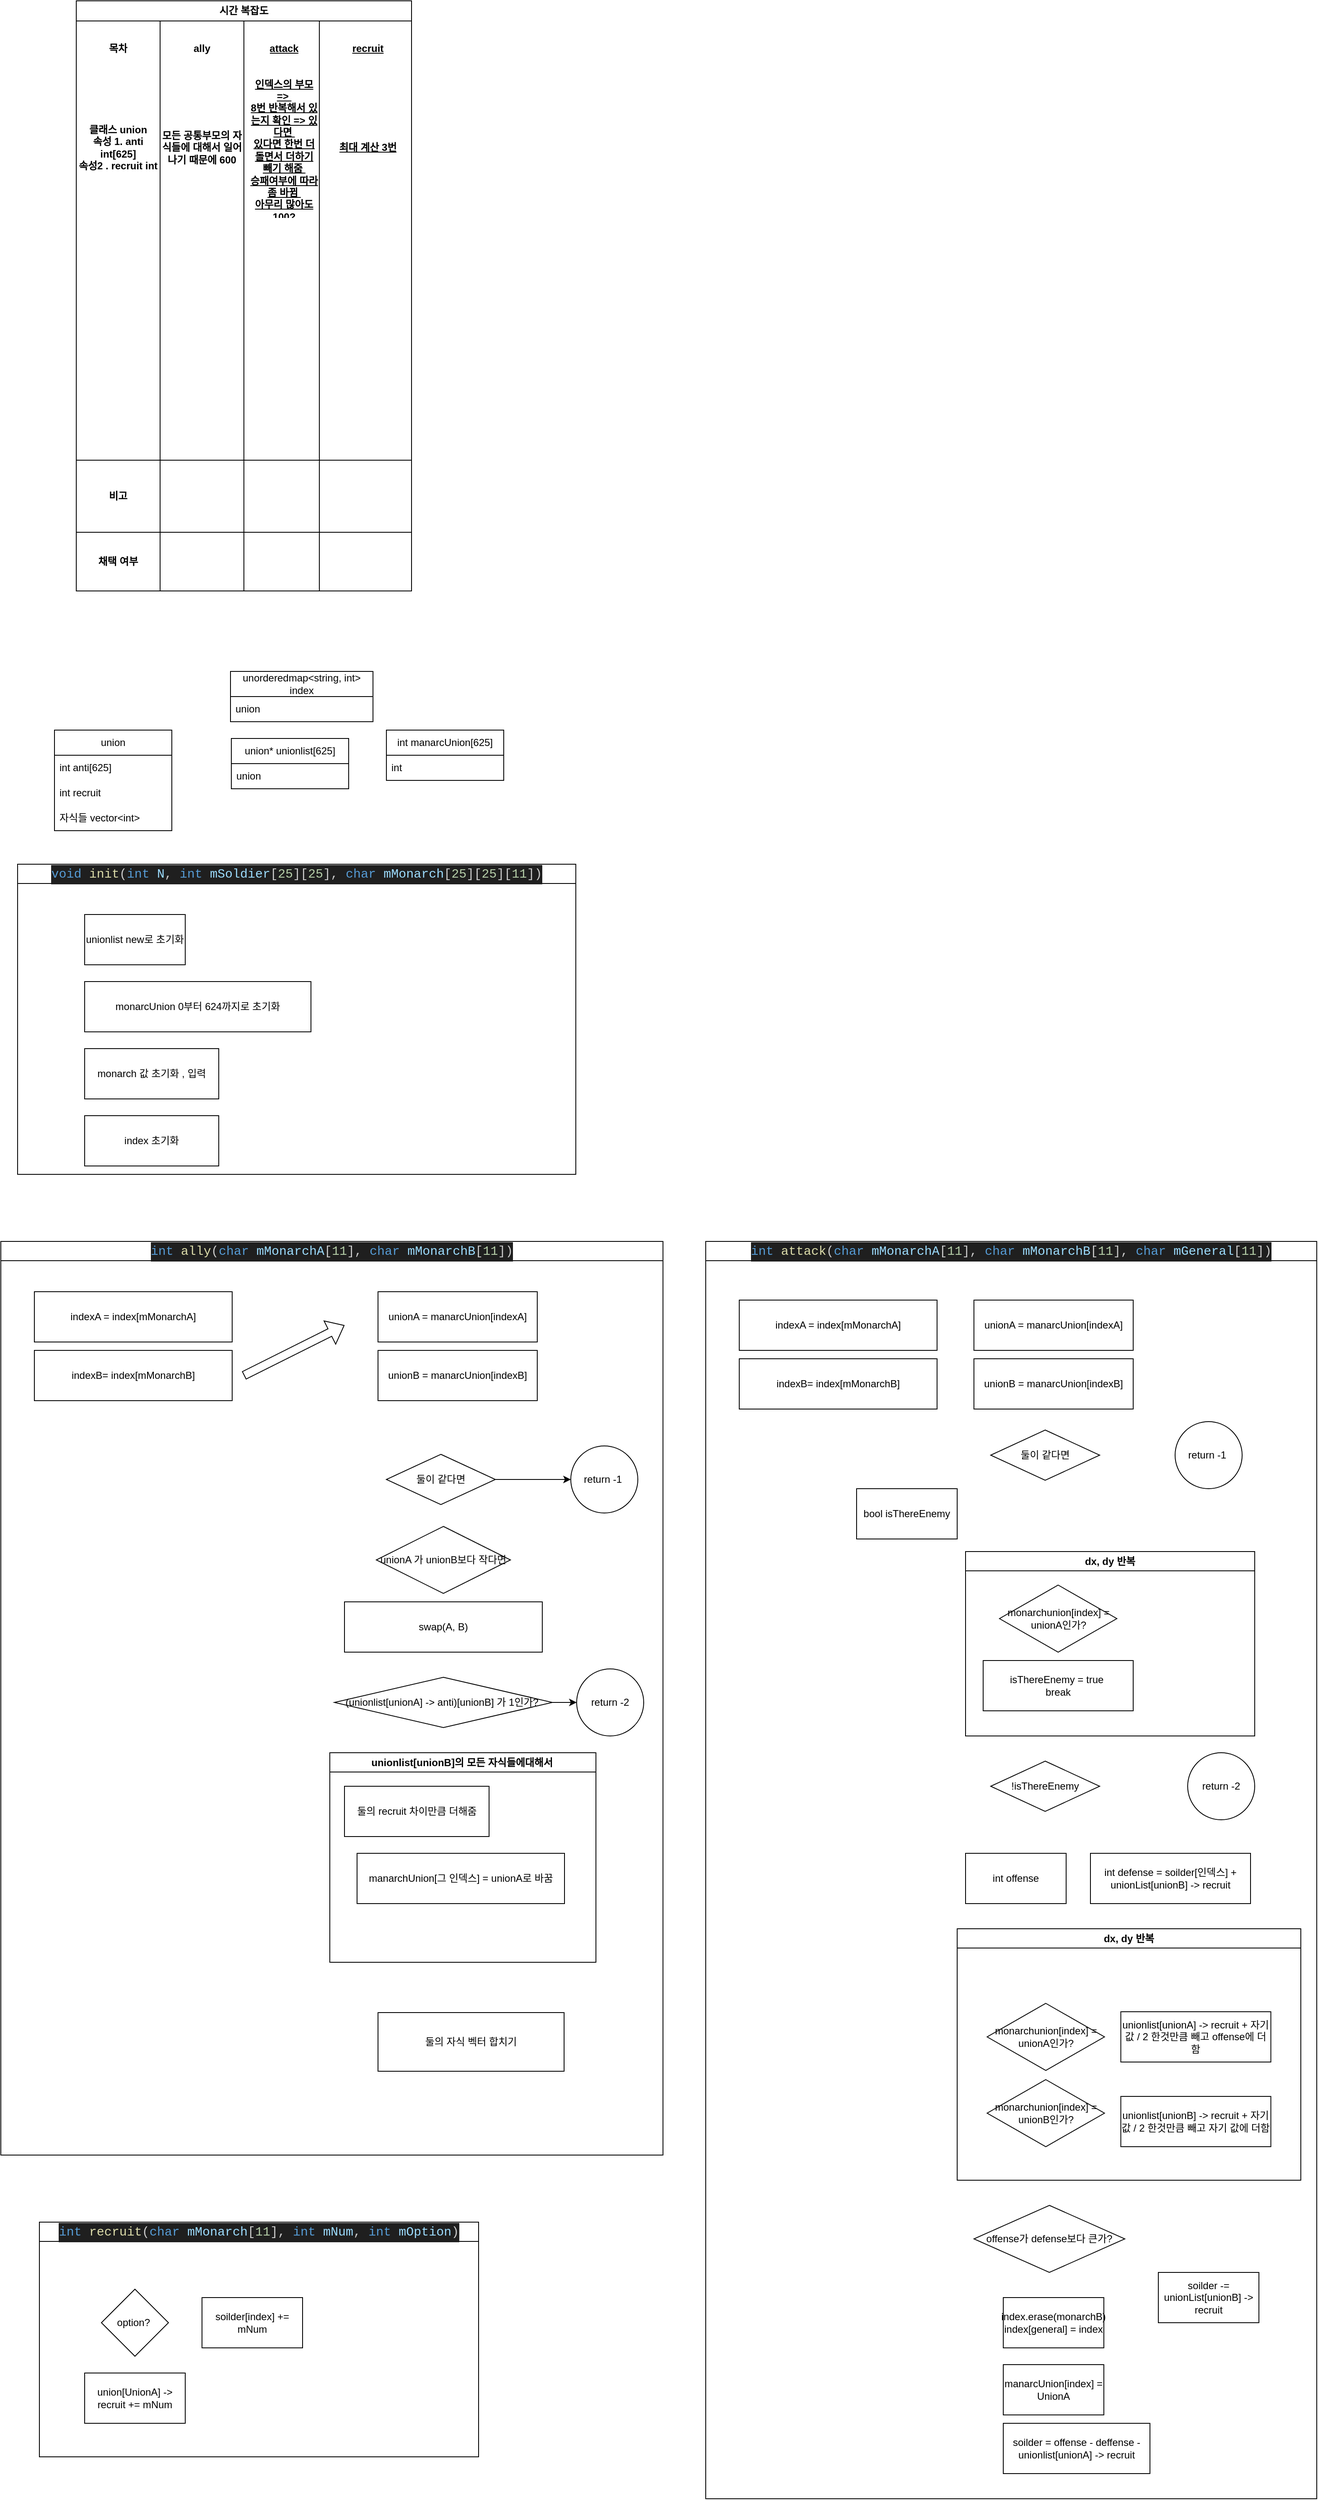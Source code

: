 <mxfile version="22.1.16" type="device">
  <diagram name="페이지-1" id="6Hy8NQV6ayhZQZWY1CMM">
    <mxGraphModel dx="1238" dy="1926" grid="1" gridSize="10" guides="1" tooltips="1" connect="1" arrows="1" fold="1" page="1" pageScale="1" pageWidth="827" pageHeight="1169" math="0" shadow="0">
      <root>
        <mxCell id="0" />
        <mxCell id="1" parent="0" />
        <mxCell id="m4tzdfD7_NtSeGGGOHhC-2" value="&lt;div style=&quot;color: rgb(204, 204, 204); background-color: rgb(31, 31, 31); font-family: Menlo, Monaco, &amp;quot;Courier New&amp;quot;, monospace; font-weight: normal; font-size: 15px; line-height: 23px;&quot;&gt;&lt;div&gt;&lt;span style=&quot;color: #569cd6;&quot;&gt;void&lt;/span&gt;&lt;span style=&quot;color: #cccccc;&quot;&gt; &lt;/span&gt;&lt;span style=&quot;color: #dcdcaa;&quot;&gt;init&lt;/span&gt;&lt;span style=&quot;color: #cccccc;&quot;&gt;(&lt;/span&gt;&lt;span style=&quot;color: #569cd6;&quot;&gt;int&lt;/span&gt;&lt;span style=&quot;color: #cccccc;&quot;&gt; &lt;/span&gt;&lt;span style=&quot;color: #9cdcfe;&quot;&gt;N&lt;/span&gt;&lt;span style=&quot;color: #cccccc;&quot;&gt;, &lt;/span&gt;&lt;span style=&quot;color: #569cd6;&quot;&gt;int&lt;/span&gt;&lt;span style=&quot;color: #cccccc;&quot;&gt; &lt;/span&gt;&lt;span style=&quot;color: #9cdcfe;&quot;&gt;mSoldier&lt;/span&gt;&lt;span style=&quot;color: #cccccc;&quot;&gt;[&lt;/span&gt;&lt;span style=&quot;color: #b5cea8;&quot;&gt;25&lt;/span&gt;&lt;span style=&quot;color: #cccccc;&quot;&gt;][&lt;/span&gt;&lt;span style=&quot;color: #b5cea8;&quot;&gt;25&lt;/span&gt;&lt;span style=&quot;color: #cccccc;&quot;&gt;], &lt;/span&gt;&lt;span style=&quot;color: #569cd6;&quot;&gt;char&lt;/span&gt;&lt;span style=&quot;color: #cccccc;&quot;&gt; &lt;/span&gt;&lt;span style=&quot;color: #9cdcfe;&quot;&gt;mMonarch&lt;/span&gt;&lt;span style=&quot;color: #cccccc;&quot;&gt;[&lt;/span&gt;&lt;span style=&quot;color: #b5cea8;&quot;&gt;25&lt;/span&gt;&lt;span style=&quot;color: #cccccc;&quot;&gt;][&lt;/span&gt;&lt;span style=&quot;color: #b5cea8;&quot;&gt;25&lt;/span&gt;&lt;span style=&quot;color: #cccccc;&quot;&gt;][&lt;/span&gt;&lt;span style=&quot;color: #b5cea8;&quot;&gt;11&lt;/span&gt;&lt;span style=&quot;color: #cccccc;&quot;&gt;])&lt;/span&gt;&lt;/div&gt;&lt;div&gt;&lt;span style=&quot;color: #cccccc;&quot;&gt;&lt;/span&gt;&lt;/div&gt;&lt;/div&gt;" style="whiteSpace=wrap;html=1;shape=swimlane;fontStyle=1;startSize=23;" vertex="1" parent="1">
          <mxGeometry x="90" y="-120" width="666" height="370" as="geometry" />
        </mxCell>
        <mxCell id="m4tzdfD7_NtSeGGGOHhC-129" value="unionlist new로 초기화" style="rounded=0;whiteSpace=wrap;html=1;" vertex="1" parent="m4tzdfD7_NtSeGGGOHhC-2">
          <mxGeometry x="80" y="60" width="120" height="60" as="geometry" />
        </mxCell>
        <mxCell id="m4tzdfD7_NtSeGGGOHhC-130" value="monarcUnion 0부터 624까지로 초기화" style="rounded=0;whiteSpace=wrap;html=1;" vertex="1" parent="m4tzdfD7_NtSeGGGOHhC-2">
          <mxGeometry x="80" y="140" width="270" height="60" as="geometry" />
        </mxCell>
        <mxCell id="m4tzdfD7_NtSeGGGOHhC-131" value="monarch 값 초기화 , 입력" style="rounded=0;whiteSpace=wrap;html=1;" vertex="1" parent="m4tzdfD7_NtSeGGGOHhC-2">
          <mxGeometry x="80" y="220" width="160" height="60" as="geometry" />
        </mxCell>
        <mxCell id="m4tzdfD7_NtSeGGGOHhC-132" value="index 초기화" style="rounded=0;whiteSpace=wrap;html=1;" vertex="1" parent="m4tzdfD7_NtSeGGGOHhC-2">
          <mxGeometry x="80" y="300" width="160" height="60" as="geometry" />
        </mxCell>
        <mxCell id="m4tzdfD7_NtSeGGGOHhC-76" value="시간 복잡도" style="shape=table;startSize=24;container=1;collapsible=1;childLayout=tableLayout;fixedRows=3;rowLines=0;fontStyle=1;align=center;resizeLast=1;html=1;whiteSpace=wrap;" vertex="1" parent="1">
          <mxGeometry x="160" y="-1150" width="400" height="704.05" as="geometry" />
        </mxCell>
        <mxCell id="m4tzdfD7_NtSeGGGOHhC-77" style="shape=tableRow;horizontal=0;startSize=0;swimlaneHead=0;swimlaneBody=0;fillColor=none;collapsible=0;dropTarget=0;points=[[0,0.5],[1,0.5]];portConstraint=eastwest;top=0;left=0;right=0;bottom=0;html=1;align=center;" vertex="1" parent="m4tzdfD7_NtSeGGGOHhC-76">
          <mxGeometry y="24" width="400" height="66" as="geometry" />
        </mxCell>
        <mxCell id="m4tzdfD7_NtSeGGGOHhC-78" value="목차" style="shape=partialRectangle;connectable=0;fillColor=none;top=0;left=0;bottom=0;right=0;fontStyle=1;overflow=hidden;html=1;whiteSpace=wrap;align=center;" vertex="1" parent="m4tzdfD7_NtSeGGGOHhC-77">
          <mxGeometry width="100" height="66" as="geometry">
            <mxRectangle width="100" height="66" as="alternateBounds" />
          </mxGeometry>
        </mxCell>
        <mxCell id="m4tzdfD7_NtSeGGGOHhC-79" value="ally" style="shape=partialRectangle;connectable=0;fillColor=none;top=0;left=0;bottom=0;right=0;fontStyle=1;overflow=hidden;html=1;whiteSpace=wrap;align=center;" vertex="1" parent="m4tzdfD7_NtSeGGGOHhC-77">
          <mxGeometry x="100" width="100" height="66" as="geometry">
            <mxRectangle width="100" height="66" as="alternateBounds" />
          </mxGeometry>
        </mxCell>
        <mxCell id="m4tzdfD7_NtSeGGGOHhC-80" value="attack" style="shape=partialRectangle;connectable=0;fillColor=none;top=0;left=0;bottom=0;right=0;align=center;spacingLeft=6;fontStyle=5;overflow=hidden;html=1;whiteSpace=wrap;" vertex="1" parent="m4tzdfD7_NtSeGGGOHhC-77">
          <mxGeometry x="200" width="90" height="66" as="geometry">
            <mxRectangle width="90" height="66" as="alternateBounds" />
          </mxGeometry>
        </mxCell>
        <mxCell id="m4tzdfD7_NtSeGGGOHhC-81" value="recruit" style="shape=partialRectangle;connectable=0;fillColor=none;top=0;left=0;bottom=0;right=0;align=center;spacingLeft=6;fontStyle=5;overflow=hidden;html=1;whiteSpace=wrap;" vertex="1" parent="m4tzdfD7_NtSeGGGOHhC-77">
          <mxGeometry x="290" width="110" height="66" as="geometry">
            <mxRectangle width="110" height="66" as="alternateBounds" />
          </mxGeometry>
        </mxCell>
        <mxCell id="m4tzdfD7_NtSeGGGOHhC-82" style="shape=tableRow;horizontal=0;startSize=0;swimlaneHead=0;swimlaneBody=0;fillColor=none;collapsible=0;dropTarget=0;points=[[0,0.5],[1,0.5]];portConstraint=eastwest;top=0;left=0;right=0;bottom=0;html=1;align=center;" vertex="1" parent="m4tzdfD7_NtSeGGGOHhC-76">
          <mxGeometry y="90" width="400" height="170" as="geometry" />
        </mxCell>
        <mxCell id="m4tzdfD7_NtSeGGGOHhC-83" value="클래스 union&lt;br&gt;속성 1. anti int[625]&lt;br&gt;속성2 . recruit int" style="shape=partialRectangle;connectable=0;fillColor=none;top=0;left=0;bottom=0;right=0;fontStyle=1;overflow=hidden;html=1;whiteSpace=wrap;align=center;" vertex="1" parent="m4tzdfD7_NtSeGGGOHhC-82">
          <mxGeometry width="100" height="170" as="geometry">
            <mxRectangle width="100" height="170" as="alternateBounds" />
          </mxGeometry>
        </mxCell>
        <mxCell id="m4tzdfD7_NtSeGGGOHhC-84" value="모든 공통부모의 자식들에 대해서 일어나기 때문에 600" style="shape=partialRectangle;connectable=0;fillColor=none;top=0;left=0;bottom=0;right=0;fontStyle=1;overflow=hidden;html=1;whiteSpace=wrap;align=center;" vertex="1" parent="m4tzdfD7_NtSeGGGOHhC-82">
          <mxGeometry x="100" width="100" height="170" as="geometry">
            <mxRectangle width="100" height="170" as="alternateBounds" />
          </mxGeometry>
        </mxCell>
        <mxCell id="m4tzdfD7_NtSeGGGOHhC-85" value="인덱스의 부모 =&amp;gt;&amp;nbsp;&lt;br&gt;8번 반복해서 있는지 확인 =&amp;gt; 있다면&amp;nbsp;&lt;br&gt;있다면 한번 더 돌면서 더하기 빼기 해줌&amp;nbsp;&lt;br&gt;승패여부에 따라 좀 바뀜&amp;nbsp;&lt;br&gt;아무리 많아도 100?" style="shape=partialRectangle;connectable=0;fillColor=none;top=0;left=0;bottom=0;right=0;align=center;spacingLeft=6;fontStyle=5;overflow=hidden;html=1;whiteSpace=wrap;" vertex="1" parent="m4tzdfD7_NtSeGGGOHhC-82">
          <mxGeometry x="200" width="90" height="170" as="geometry">
            <mxRectangle width="90" height="170" as="alternateBounds" />
          </mxGeometry>
        </mxCell>
        <mxCell id="m4tzdfD7_NtSeGGGOHhC-86" value="최대 계산 3번" style="shape=partialRectangle;connectable=0;fillColor=none;top=0;left=0;bottom=0;right=0;align=center;spacingLeft=6;fontStyle=5;overflow=hidden;html=1;whiteSpace=wrap;" vertex="1" parent="m4tzdfD7_NtSeGGGOHhC-82">
          <mxGeometry x="290" width="110" height="170" as="geometry">
            <mxRectangle width="110" height="170" as="alternateBounds" />
          </mxGeometry>
        </mxCell>
        <mxCell id="m4tzdfD7_NtSeGGGOHhC-87" value="" style="shape=tableRow;horizontal=0;startSize=0;swimlaneHead=0;swimlaneBody=0;fillColor=none;collapsible=0;dropTarget=0;points=[[0,0.5],[1,0.5]];portConstraint=eastwest;top=0;left=0;right=0;bottom=0;html=1;align=center;" vertex="1" parent="m4tzdfD7_NtSeGGGOHhC-76">
          <mxGeometry y="260" width="400" height="77" as="geometry" />
        </mxCell>
        <mxCell id="m4tzdfD7_NtSeGGGOHhC-88" value="" style="shape=partialRectangle;connectable=0;fillColor=none;top=0;left=0;bottom=0;right=0;fontStyle=1;overflow=hidden;html=1;whiteSpace=wrap;align=center;" vertex="1" parent="m4tzdfD7_NtSeGGGOHhC-87">
          <mxGeometry width="100" height="77" as="geometry">
            <mxRectangle width="100" height="77" as="alternateBounds" />
          </mxGeometry>
        </mxCell>
        <mxCell id="m4tzdfD7_NtSeGGGOHhC-89" value="" style="shape=partialRectangle;connectable=0;fillColor=none;top=0;left=0;bottom=0;right=0;fontStyle=1;overflow=hidden;html=1;whiteSpace=wrap;align=center;" vertex="1" parent="m4tzdfD7_NtSeGGGOHhC-87">
          <mxGeometry x="100" width="100" height="77" as="geometry">
            <mxRectangle width="100" height="77" as="alternateBounds" />
          </mxGeometry>
        </mxCell>
        <mxCell id="m4tzdfD7_NtSeGGGOHhC-90" value="" style="shape=partialRectangle;connectable=0;fillColor=none;top=0;left=0;bottom=0;right=0;align=center;spacingLeft=6;fontStyle=5;overflow=hidden;html=1;whiteSpace=wrap;" vertex="1" parent="m4tzdfD7_NtSeGGGOHhC-87">
          <mxGeometry x="200" width="90" height="77" as="geometry">
            <mxRectangle width="90" height="77" as="alternateBounds" />
          </mxGeometry>
        </mxCell>
        <mxCell id="m4tzdfD7_NtSeGGGOHhC-91" value="" style="shape=partialRectangle;connectable=0;fillColor=none;top=0;left=0;bottom=0;right=0;align=center;spacingLeft=6;fontStyle=5;overflow=hidden;html=1;whiteSpace=wrap;" vertex="1" parent="m4tzdfD7_NtSeGGGOHhC-87">
          <mxGeometry x="290" width="110" height="77" as="geometry">
            <mxRectangle width="110" height="77" as="alternateBounds" />
          </mxGeometry>
        </mxCell>
        <mxCell id="m4tzdfD7_NtSeGGGOHhC-92" style="shape=tableRow;horizontal=0;startSize=0;swimlaneHead=0;swimlaneBody=0;fillColor=none;collapsible=0;dropTarget=0;points=[[0,0.5],[1,0.5]];portConstraint=eastwest;top=0;left=0;right=0;bottom=0;html=1;align=center;" vertex="1" parent="m4tzdfD7_NtSeGGGOHhC-76">
          <mxGeometry y="337" width="400" height="74" as="geometry" />
        </mxCell>
        <mxCell id="m4tzdfD7_NtSeGGGOHhC-93" value="" style="shape=partialRectangle;connectable=0;fillColor=none;top=0;left=0;bottom=0;right=0;fontStyle=1;overflow=hidden;html=1;whiteSpace=wrap;align=center;" vertex="1" parent="m4tzdfD7_NtSeGGGOHhC-92">
          <mxGeometry width="100" height="74" as="geometry">
            <mxRectangle width="100" height="74" as="alternateBounds" />
          </mxGeometry>
        </mxCell>
        <mxCell id="m4tzdfD7_NtSeGGGOHhC-94" value="" style="shape=partialRectangle;connectable=0;fillColor=none;top=0;left=0;bottom=0;right=0;fontStyle=1;overflow=hidden;html=1;whiteSpace=wrap;align=center;" vertex="1" parent="m4tzdfD7_NtSeGGGOHhC-92">
          <mxGeometry x="100" width="100" height="74" as="geometry">
            <mxRectangle width="100" height="74" as="alternateBounds" />
          </mxGeometry>
        </mxCell>
        <mxCell id="m4tzdfD7_NtSeGGGOHhC-95" value="" style="shape=partialRectangle;connectable=0;fillColor=none;top=0;left=0;bottom=0;right=0;align=center;spacingLeft=6;fontStyle=5;overflow=hidden;html=1;whiteSpace=wrap;" vertex="1" parent="m4tzdfD7_NtSeGGGOHhC-92">
          <mxGeometry x="200" width="90" height="74" as="geometry">
            <mxRectangle width="90" height="74" as="alternateBounds" />
          </mxGeometry>
        </mxCell>
        <mxCell id="m4tzdfD7_NtSeGGGOHhC-96" value="" style="shape=partialRectangle;connectable=0;fillColor=none;top=0;left=0;bottom=0;right=0;align=center;spacingLeft=6;fontStyle=5;overflow=hidden;html=1;whiteSpace=wrap;" vertex="1" parent="m4tzdfD7_NtSeGGGOHhC-92">
          <mxGeometry x="290" width="110" height="74" as="geometry">
            <mxRectangle width="110" height="74" as="alternateBounds" />
          </mxGeometry>
        </mxCell>
        <mxCell id="m4tzdfD7_NtSeGGGOHhC-97" style="shape=tableRow;horizontal=0;startSize=0;swimlaneHead=0;swimlaneBody=0;fillColor=none;collapsible=0;dropTarget=0;points=[[0,0.5],[1,0.5]];portConstraint=eastwest;top=0;left=0;right=0;bottom=0;html=1;align=center;" vertex="1" parent="m4tzdfD7_NtSeGGGOHhC-76">
          <mxGeometry y="411" width="400" height="72" as="geometry" />
        </mxCell>
        <mxCell id="m4tzdfD7_NtSeGGGOHhC-98" value="" style="shape=partialRectangle;connectable=0;fillColor=none;top=0;left=0;bottom=0;right=0;fontStyle=1;overflow=hidden;html=1;whiteSpace=wrap;align=center;" vertex="1" parent="m4tzdfD7_NtSeGGGOHhC-97">
          <mxGeometry width="100" height="72" as="geometry">
            <mxRectangle width="100" height="72" as="alternateBounds" />
          </mxGeometry>
        </mxCell>
        <mxCell id="m4tzdfD7_NtSeGGGOHhC-99" value="" style="shape=partialRectangle;connectable=0;fillColor=none;top=0;left=0;bottom=0;right=0;fontStyle=1;overflow=hidden;html=1;whiteSpace=wrap;align=center;" vertex="1" parent="m4tzdfD7_NtSeGGGOHhC-97">
          <mxGeometry x="100" width="100" height="72" as="geometry">
            <mxRectangle width="100" height="72" as="alternateBounds" />
          </mxGeometry>
        </mxCell>
        <mxCell id="m4tzdfD7_NtSeGGGOHhC-100" value="" style="shape=partialRectangle;connectable=0;fillColor=none;top=0;left=0;bottom=0;right=0;align=center;spacingLeft=6;fontStyle=5;overflow=hidden;html=1;whiteSpace=wrap;" vertex="1" parent="m4tzdfD7_NtSeGGGOHhC-97">
          <mxGeometry x="200" width="90" height="72" as="geometry">
            <mxRectangle width="90" height="72" as="alternateBounds" />
          </mxGeometry>
        </mxCell>
        <mxCell id="m4tzdfD7_NtSeGGGOHhC-101" value="" style="shape=partialRectangle;connectable=0;fillColor=none;top=0;left=0;bottom=0;right=0;align=center;spacingLeft=6;fontStyle=5;overflow=hidden;html=1;whiteSpace=wrap;" vertex="1" parent="m4tzdfD7_NtSeGGGOHhC-97">
          <mxGeometry x="290" width="110" height="72" as="geometry">
            <mxRectangle width="110" height="72" as="alternateBounds" />
          </mxGeometry>
        </mxCell>
        <mxCell id="m4tzdfD7_NtSeGGGOHhC-102" style="shape=tableRow;horizontal=0;startSize=0;swimlaneHead=0;swimlaneBody=0;fillColor=none;collapsible=0;dropTarget=0;points=[[0,0.5],[1,0.5]];portConstraint=eastwest;top=0;left=0;right=0;bottom=1;html=1;align=center;" vertex="1" parent="m4tzdfD7_NtSeGGGOHhC-76">
          <mxGeometry y="483" width="400" height="65" as="geometry" />
        </mxCell>
        <mxCell id="m4tzdfD7_NtSeGGGOHhC-103" value="" style="shape=partialRectangle;connectable=0;fillColor=none;top=0;left=0;bottom=0;right=0;fontStyle=1;overflow=hidden;html=1;whiteSpace=wrap;align=center;" vertex="1" parent="m4tzdfD7_NtSeGGGOHhC-102">
          <mxGeometry width="100" height="65" as="geometry">
            <mxRectangle width="100" height="65" as="alternateBounds" />
          </mxGeometry>
        </mxCell>
        <mxCell id="m4tzdfD7_NtSeGGGOHhC-104" value="" style="shape=partialRectangle;connectable=0;fillColor=none;top=0;left=0;bottom=0;right=0;fontStyle=1;overflow=hidden;html=1;whiteSpace=wrap;align=center;" vertex="1" parent="m4tzdfD7_NtSeGGGOHhC-102">
          <mxGeometry x="100" width="100" height="65" as="geometry">
            <mxRectangle width="100" height="65" as="alternateBounds" />
          </mxGeometry>
        </mxCell>
        <mxCell id="m4tzdfD7_NtSeGGGOHhC-105" value="" style="shape=partialRectangle;connectable=0;fillColor=none;top=0;left=0;bottom=0;right=0;align=center;spacingLeft=6;fontStyle=5;overflow=hidden;html=1;whiteSpace=wrap;" vertex="1" parent="m4tzdfD7_NtSeGGGOHhC-102">
          <mxGeometry x="200" width="90" height="65" as="geometry">
            <mxRectangle width="90" height="65" as="alternateBounds" />
          </mxGeometry>
        </mxCell>
        <mxCell id="m4tzdfD7_NtSeGGGOHhC-106" value="" style="shape=partialRectangle;connectable=0;fillColor=none;top=0;left=0;bottom=0;right=0;align=center;spacingLeft=6;fontStyle=5;overflow=hidden;html=1;whiteSpace=wrap;" vertex="1" parent="m4tzdfD7_NtSeGGGOHhC-102">
          <mxGeometry x="290" width="110" height="65" as="geometry">
            <mxRectangle width="110" height="65" as="alternateBounds" />
          </mxGeometry>
        </mxCell>
        <mxCell id="m4tzdfD7_NtSeGGGOHhC-107" value="" style="shape=tableRow;horizontal=0;startSize=0;swimlaneHead=0;swimlaneBody=0;fillColor=none;collapsible=0;dropTarget=0;points=[[0,0.5],[1,0.5]];portConstraint=eastwest;top=0;left=0;right=0;bottom=1;html=1;align=center;" vertex="1" parent="m4tzdfD7_NtSeGGGOHhC-76">
          <mxGeometry y="548" width="400" height="86" as="geometry" />
        </mxCell>
        <mxCell id="m4tzdfD7_NtSeGGGOHhC-108" value="비고" style="shape=partialRectangle;connectable=0;fillColor=none;top=0;left=0;bottom=0;right=0;fontStyle=1;overflow=hidden;html=1;whiteSpace=wrap;align=center;" vertex="1" parent="m4tzdfD7_NtSeGGGOHhC-107">
          <mxGeometry width="100" height="86" as="geometry">
            <mxRectangle width="100" height="86" as="alternateBounds" />
          </mxGeometry>
        </mxCell>
        <mxCell id="m4tzdfD7_NtSeGGGOHhC-109" value="" style="shape=partialRectangle;connectable=0;fillColor=none;top=0;left=0;bottom=0;right=0;fontStyle=1;overflow=hidden;html=1;whiteSpace=wrap;align=center;" vertex="1" parent="m4tzdfD7_NtSeGGGOHhC-107">
          <mxGeometry x="100" width="100" height="86" as="geometry">
            <mxRectangle width="100" height="86" as="alternateBounds" />
          </mxGeometry>
        </mxCell>
        <mxCell id="m4tzdfD7_NtSeGGGOHhC-110" value="" style="shape=partialRectangle;connectable=0;fillColor=none;top=0;left=0;bottom=0;right=0;align=center;spacingLeft=6;fontStyle=5;overflow=hidden;html=1;whiteSpace=wrap;" vertex="1" parent="m4tzdfD7_NtSeGGGOHhC-107">
          <mxGeometry x="200" width="90" height="86" as="geometry">
            <mxRectangle width="90" height="86" as="alternateBounds" />
          </mxGeometry>
        </mxCell>
        <mxCell id="m4tzdfD7_NtSeGGGOHhC-111" value="" style="shape=partialRectangle;connectable=0;fillColor=none;top=0;left=0;bottom=0;right=0;align=center;spacingLeft=6;fontStyle=5;overflow=hidden;html=1;whiteSpace=wrap;" vertex="1" parent="m4tzdfD7_NtSeGGGOHhC-107">
          <mxGeometry x="290" width="110" height="86" as="geometry">
            <mxRectangle width="110" height="86" as="alternateBounds" />
          </mxGeometry>
        </mxCell>
        <mxCell id="m4tzdfD7_NtSeGGGOHhC-112" style="shape=tableRow;horizontal=0;startSize=0;swimlaneHead=0;swimlaneBody=0;fillColor=none;collapsible=0;dropTarget=0;points=[[0,0.5],[1,0.5]];portConstraint=eastwest;top=0;left=0;right=0;bottom=1;html=1;align=center;" vertex="1" parent="m4tzdfD7_NtSeGGGOHhC-76">
          <mxGeometry y="634" width="400" height="70" as="geometry" />
        </mxCell>
        <mxCell id="m4tzdfD7_NtSeGGGOHhC-113" value="채택 여부&lt;br&gt;" style="shape=partialRectangle;connectable=0;fillColor=none;top=0;left=0;bottom=0;right=0;fontStyle=1;overflow=hidden;html=1;whiteSpace=wrap;align=center;" vertex="1" parent="m4tzdfD7_NtSeGGGOHhC-112">
          <mxGeometry width="100" height="70" as="geometry">
            <mxRectangle width="100" height="70" as="alternateBounds" />
          </mxGeometry>
        </mxCell>
        <mxCell id="m4tzdfD7_NtSeGGGOHhC-114" value="" style="shape=partialRectangle;connectable=0;fillColor=none;top=0;left=0;bottom=0;right=0;fontStyle=1;overflow=hidden;html=1;whiteSpace=wrap;align=center;" vertex="1" parent="m4tzdfD7_NtSeGGGOHhC-112">
          <mxGeometry x="100" width="100" height="70" as="geometry">
            <mxRectangle width="100" height="70" as="alternateBounds" />
          </mxGeometry>
        </mxCell>
        <mxCell id="m4tzdfD7_NtSeGGGOHhC-115" value="" style="shape=partialRectangle;connectable=0;fillColor=none;top=0;left=0;bottom=0;right=0;align=center;spacingLeft=6;fontStyle=5;overflow=hidden;html=1;whiteSpace=wrap;" vertex="1" parent="m4tzdfD7_NtSeGGGOHhC-112">
          <mxGeometry x="200" width="90" height="70" as="geometry">
            <mxRectangle width="90" height="70" as="alternateBounds" />
          </mxGeometry>
        </mxCell>
        <mxCell id="m4tzdfD7_NtSeGGGOHhC-116" value="" style="shape=partialRectangle;connectable=0;fillColor=none;top=0;left=0;bottom=0;right=0;align=center;spacingLeft=6;fontStyle=5;overflow=hidden;html=1;whiteSpace=wrap;" vertex="1" parent="m4tzdfD7_NtSeGGGOHhC-112">
          <mxGeometry x="290" width="110" height="70" as="geometry">
            <mxRectangle width="110" height="70" as="alternateBounds" />
          </mxGeometry>
        </mxCell>
        <mxCell id="m4tzdfD7_NtSeGGGOHhC-118" value="union" style="swimlane;fontStyle=0;childLayout=stackLayout;horizontal=1;startSize=30;horizontalStack=0;resizeParent=1;resizeParentMax=0;resizeLast=0;collapsible=1;marginBottom=0;whiteSpace=wrap;html=1;" vertex="1" parent="1">
          <mxGeometry x="134" y="-280" width="140" height="120" as="geometry" />
        </mxCell>
        <mxCell id="m4tzdfD7_NtSeGGGOHhC-119" value="int anti[625]" style="text;strokeColor=none;fillColor=none;align=left;verticalAlign=middle;spacingLeft=4;spacingRight=4;overflow=hidden;points=[[0,0.5],[1,0.5]];portConstraint=eastwest;rotatable=0;whiteSpace=wrap;html=1;" vertex="1" parent="m4tzdfD7_NtSeGGGOHhC-118">
          <mxGeometry y="30" width="140" height="30" as="geometry" />
        </mxCell>
        <mxCell id="m4tzdfD7_NtSeGGGOHhC-120" value="int recruit" style="text;strokeColor=none;fillColor=none;align=left;verticalAlign=middle;spacingLeft=4;spacingRight=4;overflow=hidden;points=[[0,0.5],[1,0.5]];portConstraint=eastwest;rotatable=0;whiteSpace=wrap;html=1;" vertex="1" parent="m4tzdfD7_NtSeGGGOHhC-118">
          <mxGeometry y="60" width="140" height="30" as="geometry" />
        </mxCell>
        <mxCell id="m4tzdfD7_NtSeGGGOHhC-157" value="자식들 vector&amp;lt;int&amp;gt;" style="text;strokeColor=none;fillColor=none;align=left;verticalAlign=middle;spacingLeft=4;spacingRight=4;overflow=hidden;points=[[0,0.5],[1,0.5]];portConstraint=eastwest;rotatable=0;whiteSpace=wrap;html=1;" vertex="1" parent="m4tzdfD7_NtSeGGGOHhC-118">
          <mxGeometry y="90" width="140" height="30" as="geometry" />
        </mxCell>
        <mxCell id="m4tzdfD7_NtSeGGGOHhC-122" value="unorderedmap&amp;lt;string, int&amp;gt; index" style="swimlane;fontStyle=0;childLayout=stackLayout;horizontal=1;startSize=30;horizontalStack=0;resizeParent=1;resizeParentMax=0;resizeLast=0;collapsible=1;marginBottom=0;whiteSpace=wrap;html=1;" vertex="1" parent="1">
          <mxGeometry x="344" y="-350" width="170" height="60" as="geometry" />
        </mxCell>
        <mxCell id="m4tzdfD7_NtSeGGGOHhC-123" value="union" style="text;strokeColor=none;fillColor=none;align=left;verticalAlign=middle;spacingLeft=4;spacingRight=4;overflow=hidden;points=[[0,0.5],[1,0.5]];portConstraint=eastwest;rotatable=0;whiteSpace=wrap;html=1;" vertex="1" parent="m4tzdfD7_NtSeGGGOHhC-122">
          <mxGeometry y="30" width="170" height="30" as="geometry" />
        </mxCell>
        <mxCell id="m4tzdfD7_NtSeGGGOHhC-126" value="int manarcUnion[625]" style="swimlane;fontStyle=0;childLayout=stackLayout;horizontal=1;startSize=30;horizontalStack=0;resizeParent=1;resizeParentMax=0;resizeLast=0;collapsible=1;marginBottom=0;whiteSpace=wrap;html=1;" vertex="1" parent="1">
          <mxGeometry x="530" y="-280" width="140" height="60" as="geometry" />
        </mxCell>
        <mxCell id="m4tzdfD7_NtSeGGGOHhC-127" value="int" style="text;strokeColor=none;fillColor=none;align=left;verticalAlign=middle;spacingLeft=4;spacingRight=4;overflow=hidden;points=[[0,0.5],[1,0.5]];portConstraint=eastwest;rotatable=0;whiteSpace=wrap;html=1;" vertex="1" parent="m4tzdfD7_NtSeGGGOHhC-126">
          <mxGeometry y="30" width="140" height="30" as="geometry" />
        </mxCell>
        <mxCell id="m4tzdfD7_NtSeGGGOHhC-134" value="union* unionlist[625]" style="swimlane;fontStyle=0;childLayout=stackLayout;horizontal=1;startSize=30;horizontalStack=0;resizeParent=1;resizeParentMax=0;resizeLast=0;collapsible=1;marginBottom=0;whiteSpace=wrap;html=1;" vertex="1" parent="1">
          <mxGeometry x="345" y="-270" width="140" height="60" as="geometry" />
        </mxCell>
        <mxCell id="m4tzdfD7_NtSeGGGOHhC-135" value="union" style="text;strokeColor=none;fillColor=none;align=left;verticalAlign=middle;spacingLeft=4;spacingRight=4;overflow=hidden;points=[[0,0.5],[1,0.5]];portConstraint=eastwest;rotatable=0;whiteSpace=wrap;html=1;" vertex="1" parent="m4tzdfD7_NtSeGGGOHhC-134">
          <mxGeometry y="30" width="140" height="30" as="geometry" />
        </mxCell>
        <mxCell id="m4tzdfD7_NtSeGGGOHhC-137" value="&lt;div style=&quot;background-color: rgb(31, 31, 31); font-family: Menlo, Monaco, &amp;quot;Courier New&amp;quot;, monospace; font-weight: normal; font-size: 15px; line-height: 23px; color: rgb(204, 204, 204);&quot;&gt;&lt;div&gt;&lt;span style=&quot;color: #569cd6;&quot;&gt;int&lt;/span&gt;&lt;span style=&quot;color: #cccccc;&quot;&gt; &lt;/span&gt;&lt;span style=&quot;color: #dcdcaa;&quot;&gt;ally&lt;/span&gt;&lt;span style=&quot;color: #cccccc;&quot;&gt;(&lt;/span&gt;&lt;span style=&quot;color: #569cd6;&quot;&gt;char&lt;/span&gt;&lt;span style=&quot;color: #cccccc;&quot;&gt; &lt;/span&gt;&lt;span style=&quot;color: #9cdcfe;&quot;&gt;mMonarchA&lt;/span&gt;&lt;span style=&quot;color: #cccccc;&quot;&gt;[&lt;/span&gt;&lt;span style=&quot;color: #b5cea8;&quot;&gt;11&lt;/span&gt;&lt;span style=&quot;color: #cccccc;&quot;&gt;], &lt;/span&gt;&lt;span style=&quot;color: #569cd6;&quot;&gt;char&lt;/span&gt;&lt;span style=&quot;color: #cccccc;&quot;&gt; &lt;/span&gt;&lt;span style=&quot;color: #9cdcfe;&quot;&gt;mMonarchB&lt;/span&gt;&lt;span style=&quot;color: #cccccc;&quot;&gt;[&lt;/span&gt;&lt;span style=&quot;color: #b5cea8;&quot;&gt;11&lt;/span&gt;&lt;span style=&quot;color: #cccccc;&quot;&gt;])&lt;/span&gt;&lt;/div&gt;&lt;/div&gt;" style="whiteSpace=wrap;html=1;shape=swimlane;fontStyle=1;startSize=23;" vertex="1" parent="1">
          <mxGeometry x="70" y="330" width="790" height="1090" as="geometry" />
        </mxCell>
        <mxCell id="m4tzdfD7_NtSeGGGOHhC-138" value="indexA = index[mMonarchA]" style="rounded=0;whiteSpace=wrap;html=1;" vertex="1" parent="m4tzdfD7_NtSeGGGOHhC-137">
          <mxGeometry x="40" y="60" width="236" height="60" as="geometry" />
        </mxCell>
        <mxCell id="m4tzdfD7_NtSeGGGOHhC-139" value="indexB= index[mMonarchB]" style="rounded=0;whiteSpace=wrap;html=1;" vertex="1" parent="m4tzdfD7_NtSeGGGOHhC-137">
          <mxGeometry x="40" y="130" width="236" height="60" as="geometry" />
        </mxCell>
        <mxCell id="m4tzdfD7_NtSeGGGOHhC-142" value="" style="shape=flexArrow;endArrow=classic;html=1;rounded=0;" edge="1" parent="m4tzdfD7_NtSeGGGOHhC-137">
          <mxGeometry width="50" height="50" relative="1" as="geometry">
            <mxPoint x="290" y="160" as="sourcePoint" />
            <mxPoint x="410" y="100" as="targetPoint" />
          </mxGeometry>
        </mxCell>
        <mxCell id="m4tzdfD7_NtSeGGGOHhC-143" value="unionA = manarcUnion[indexA]" style="rounded=0;whiteSpace=wrap;html=1;" vertex="1" parent="m4tzdfD7_NtSeGGGOHhC-137">
          <mxGeometry x="450" y="60" width="190" height="60" as="geometry" />
        </mxCell>
        <mxCell id="m4tzdfD7_NtSeGGGOHhC-144" value="unionB = manarcUnion[indexB]" style="rounded=0;whiteSpace=wrap;html=1;" vertex="1" parent="m4tzdfD7_NtSeGGGOHhC-137">
          <mxGeometry x="450" y="130" width="190" height="60" as="geometry" />
        </mxCell>
        <mxCell id="m4tzdfD7_NtSeGGGOHhC-145" value="unionA 가 unionB보다 작다면" style="rhombus;whiteSpace=wrap;html=1;" vertex="1" parent="m4tzdfD7_NtSeGGGOHhC-137">
          <mxGeometry x="448" y="340" width="160" height="80" as="geometry" />
        </mxCell>
        <mxCell id="m4tzdfD7_NtSeGGGOHhC-146" value="swap(A, B)" style="rounded=0;whiteSpace=wrap;html=1;" vertex="1" parent="m4tzdfD7_NtSeGGGOHhC-137">
          <mxGeometry x="410" y="430" width="236" height="60" as="geometry" />
        </mxCell>
        <mxCell id="m4tzdfD7_NtSeGGGOHhC-149" value="" style="edgeStyle=orthogonalEdgeStyle;rounded=0;orthogonalLoop=1;jettySize=auto;html=1;" edge="1" parent="m4tzdfD7_NtSeGGGOHhC-137" source="m4tzdfD7_NtSeGGGOHhC-147" target="m4tzdfD7_NtSeGGGOHhC-148">
          <mxGeometry relative="1" as="geometry" />
        </mxCell>
        <mxCell id="m4tzdfD7_NtSeGGGOHhC-147" value="둘이 같다면" style="rhombus;whiteSpace=wrap;html=1;" vertex="1" parent="m4tzdfD7_NtSeGGGOHhC-137">
          <mxGeometry x="460" y="254" width="130" height="60" as="geometry" />
        </mxCell>
        <mxCell id="m4tzdfD7_NtSeGGGOHhC-148" value="return -1&amp;nbsp;" style="ellipse;whiteSpace=wrap;html=1;" vertex="1" parent="m4tzdfD7_NtSeGGGOHhC-137">
          <mxGeometry x="680" y="244" width="80" height="80" as="geometry" />
        </mxCell>
        <mxCell id="m4tzdfD7_NtSeGGGOHhC-153" value="" style="edgeStyle=orthogonalEdgeStyle;rounded=0;orthogonalLoop=1;jettySize=auto;html=1;" edge="1" parent="m4tzdfD7_NtSeGGGOHhC-137" source="m4tzdfD7_NtSeGGGOHhC-151" target="m4tzdfD7_NtSeGGGOHhC-152">
          <mxGeometry relative="1" as="geometry" />
        </mxCell>
        <mxCell id="m4tzdfD7_NtSeGGGOHhC-151" value="(unionlist[unionA] -&amp;gt; anti)[unionB] 가 1인가?&amp;nbsp;" style="rounded=0;whiteSpace=wrap;html=1;shape=rhombus;perimeter=rhombusPerimeter;" vertex="1" parent="m4tzdfD7_NtSeGGGOHhC-137">
          <mxGeometry x="398" y="520" width="260" height="60" as="geometry" />
        </mxCell>
        <mxCell id="m4tzdfD7_NtSeGGGOHhC-152" value="return -2" style="ellipse;whiteSpace=wrap;html=1;" vertex="1" parent="m4tzdfD7_NtSeGGGOHhC-137">
          <mxGeometry x="687" y="510" width="80" height="80" as="geometry" />
        </mxCell>
        <mxCell id="m4tzdfD7_NtSeGGGOHhC-154" value="unionlist[unionB]의 모든 자식들에대해서&amp;nbsp;" style="rounded=0;whiteSpace=wrap;html=1;shape=swimlane;fontStyle=1;startSize=23;" vertex="1" parent="m4tzdfD7_NtSeGGGOHhC-137">
          <mxGeometry x="392.5" y="610" width="317.5" height="250" as="geometry" />
        </mxCell>
        <mxCell id="m4tzdfD7_NtSeGGGOHhC-155" value="둘의 recruit 차이만큼 더해줌" style="rounded=0;whiteSpace=wrap;html=1;" vertex="1" parent="m4tzdfD7_NtSeGGGOHhC-154">
          <mxGeometry x="17.5" y="40" width="172.5" height="60" as="geometry" />
        </mxCell>
        <mxCell id="m4tzdfD7_NtSeGGGOHhC-156" value="manarchUnion[그 인덱스] = unionA로 바꿈" style="rounded=0;whiteSpace=wrap;html=1;" vertex="1" parent="m4tzdfD7_NtSeGGGOHhC-154">
          <mxGeometry x="32.5" y="120" width="247.5" height="60" as="geometry" />
        </mxCell>
        <mxCell id="m4tzdfD7_NtSeGGGOHhC-158" value="둘의 자식 벡터 합치기" style="rounded=0;whiteSpace=wrap;html=1;" vertex="1" parent="m4tzdfD7_NtSeGGGOHhC-137">
          <mxGeometry x="450" y="920" width="222" height="70" as="geometry" />
        </mxCell>
        <mxCell id="m4tzdfD7_NtSeGGGOHhC-159" value="&lt;div style=&quot;color: rgb(204, 204, 204); background-color: rgb(31, 31, 31); font-family: Menlo, Monaco, &amp;quot;Courier New&amp;quot;, monospace; font-weight: normal; font-size: 15px; line-height: 23px;&quot;&gt;&lt;div&gt;&lt;span style=&quot;color: #569cd6;&quot;&gt;int&lt;/span&gt;&lt;span style=&quot;color: #cccccc;&quot;&gt; &lt;/span&gt;&lt;span style=&quot;color: #dcdcaa;&quot;&gt;attack&lt;/span&gt;&lt;span style=&quot;color: #cccccc;&quot;&gt;(&lt;/span&gt;&lt;span style=&quot;color: #569cd6;&quot;&gt;char&lt;/span&gt;&lt;span style=&quot;color: #cccccc;&quot;&gt; &lt;/span&gt;&lt;span style=&quot;color: #9cdcfe;&quot;&gt;mMonarchA&lt;/span&gt;&lt;span style=&quot;color: #cccccc;&quot;&gt;[&lt;/span&gt;&lt;span style=&quot;color: #b5cea8;&quot;&gt;11&lt;/span&gt;&lt;span style=&quot;color: #cccccc;&quot;&gt;], &lt;/span&gt;&lt;span style=&quot;color: #569cd6;&quot;&gt;char&lt;/span&gt;&lt;span style=&quot;color: #cccccc;&quot;&gt; &lt;/span&gt;&lt;span style=&quot;color: #9cdcfe;&quot;&gt;mMonarchB&lt;/span&gt;&lt;span style=&quot;color: #cccccc;&quot;&gt;[&lt;/span&gt;&lt;span style=&quot;color: #b5cea8;&quot;&gt;11&lt;/span&gt;&lt;span style=&quot;color: #cccccc;&quot;&gt;], &lt;/span&gt;&lt;span style=&quot;color: #569cd6;&quot;&gt;char&lt;/span&gt;&lt;span style=&quot;color: #cccccc;&quot;&gt; &lt;/span&gt;&lt;span style=&quot;color: #9cdcfe;&quot;&gt;mGeneral&lt;/span&gt;&lt;span style=&quot;color: #cccccc;&quot;&gt;[&lt;/span&gt;&lt;span style=&quot;color: #b5cea8;&quot;&gt;11&lt;/span&gt;&lt;span style=&quot;color: #cccccc;&quot;&gt;])&lt;/span&gt;&lt;/div&gt;&lt;div&gt;&lt;span style=&quot;color: #cccccc;&quot;&gt;&lt;/span&gt;&lt;/div&gt;&lt;/div&gt;" style="whiteSpace=wrap;html=1;shape=swimlane;fontStyle=1;startSize=23;" vertex="1" parent="1">
          <mxGeometry x="911" y="330" width="729" height="1500" as="geometry" />
        </mxCell>
        <mxCell id="m4tzdfD7_NtSeGGGOHhC-160" value="indexA = index[mMonarchA]" style="rounded=0;whiteSpace=wrap;html=1;" vertex="1" parent="m4tzdfD7_NtSeGGGOHhC-159">
          <mxGeometry x="40" y="70" width="236" height="60" as="geometry" />
        </mxCell>
        <mxCell id="m4tzdfD7_NtSeGGGOHhC-161" value="indexB= index[mMonarchB]" style="rounded=0;whiteSpace=wrap;html=1;" vertex="1" parent="m4tzdfD7_NtSeGGGOHhC-159">
          <mxGeometry x="40" y="140" width="236" height="60" as="geometry" />
        </mxCell>
        <mxCell id="m4tzdfD7_NtSeGGGOHhC-162" value="unionA = manarcUnion[indexA]" style="rounded=0;whiteSpace=wrap;html=1;" vertex="1" parent="m4tzdfD7_NtSeGGGOHhC-159">
          <mxGeometry x="320" y="70" width="190" height="60" as="geometry" />
        </mxCell>
        <mxCell id="m4tzdfD7_NtSeGGGOHhC-163" value="unionB = manarcUnion[indexB]" style="rounded=0;whiteSpace=wrap;html=1;" vertex="1" parent="m4tzdfD7_NtSeGGGOHhC-159">
          <mxGeometry x="320" y="140" width="190" height="60" as="geometry" />
        </mxCell>
        <mxCell id="m4tzdfD7_NtSeGGGOHhC-164" value="둘이 같다면" style="rhombus;whiteSpace=wrap;html=1;" vertex="1" parent="m4tzdfD7_NtSeGGGOHhC-159">
          <mxGeometry x="340" y="225" width="130" height="60" as="geometry" />
        </mxCell>
        <mxCell id="m4tzdfD7_NtSeGGGOHhC-165" value="return -1&amp;nbsp;" style="ellipse;whiteSpace=wrap;html=1;" vertex="1" parent="m4tzdfD7_NtSeGGGOHhC-159">
          <mxGeometry x="560" y="215" width="80" height="80" as="geometry" />
        </mxCell>
        <mxCell id="m4tzdfD7_NtSeGGGOHhC-166" value="dx, dy 반복" style="swimlane;whiteSpace=wrap;html=1;" vertex="1" parent="m4tzdfD7_NtSeGGGOHhC-159">
          <mxGeometry x="310" y="370" width="345" height="220" as="geometry" />
        </mxCell>
        <mxCell id="m4tzdfD7_NtSeGGGOHhC-169" value="isThereEnemy = true&amp;nbsp;&lt;br&gt;break" style="rounded=0;whiteSpace=wrap;html=1;" vertex="1" parent="m4tzdfD7_NtSeGGGOHhC-166">
          <mxGeometry x="21" y="130" width="179" height="60" as="geometry" />
        </mxCell>
        <mxCell id="m4tzdfD7_NtSeGGGOHhC-170" value="monarchunion[index] = unionA인가?" style="rhombus;whiteSpace=wrap;html=1;" vertex="1" parent="m4tzdfD7_NtSeGGGOHhC-166">
          <mxGeometry x="40.5" y="40" width="140" height="80" as="geometry" />
        </mxCell>
        <mxCell id="m4tzdfD7_NtSeGGGOHhC-167" value="bool isThereEnemy" style="rounded=0;whiteSpace=wrap;html=1;" vertex="1" parent="m4tzdfD7_NtSeGGGOHhC-159">
          <mxGeometry x="180" y="295" width="120" height="60" as="geometry" />
        </mxCell>
        <mxCell id="m4tzdfD7_NtSeGGGOHhC-171" value="!isThereEnemy" style="rhombus;whiteSpace=wrap;html=1;" vertex="1" parent="m4tzdfD7_NtSeGGGOHhC-159">
          <mxGeometry x="340" y="620" width="130" height="60" as="geometry" />
        </mxCell>
        <mxCell id="m4tzdfD7_NtSeGGGOHhC-172" value="return -2" style="ellipse;whiteSpace=wrap;html=1;" vertex="1" parent="m4tzdfD7_NtSeGGGOHhC-159">
          <mxGeometry x="575" y="610" width="80" height="80" as="geometry" />
        </mxCell>
        <mxCell id="m4tzdfD7_NtSeGGGOHhC-173" value="dx, dy 반복" style="swimlane;whiteSpace=wrap;html=1;" vertex="1" parent="m4tzdfD7_NtSeGGGOHhC-159">
          <mxGeometry x="300" y="820" width="410" height="300" as="geometry" />
        </mxCell>
        <mxCell id="m4tzdfD7_NtSeGGGOHhC-174" value="unionlist[unionA] -&amp;gt; recruit + 자기 값 / 2 한것만큼 빼고 offense에 더함" style="rounded=0;whiteSpace=wrap;html=1;" vertex="1" parent="m4tzdfD7_NtSeGGGOHhC-173">
          <mxGeometry x="195.25" y="99" width="179" height="60" as="geometry" />
        </mxCell>
        <mxCell id="m4tzdfD7_NtSeGGGOHhC-175" value="monarchunion[index] = unionA인가?" style="rhombus;whiteSpace=wrap;html=1;" vertex="1" parent="m4tzdfD7_NtSeGGGOHhC-173">
          <mxGeometry x="35.75" y="89" width="140" height="80" as="geometry" />
        </mxCell>
        <mxCell id="m4tzdfD7_NtSeGGGOHhC-178" value="monarchunion[index] = unionB인가?" style="rhombus;whiteSpace=wrap;html=1;" vertex="1" parent="m4tzdfD7_NtSeGGGOHhC-173">
          <mxGeometry x="35.75" y="180" width="140" height="80" as="geometry" />
        </mxCell>
        <mxCell id="m4tzdfD7_NtSeGGGOHhC-179" value="unionlist[unionB] -&amp;gt; recruit + 자기 값 / 2 한것만큼 빼고 자기 값에 더함" style="rounded=0;whiteSpace=wrap;html=1;" vertex="1" parent="m4tzdfD7_NtSeGGGOHhC-173">
          <mxGeometry x="195.25" y="200" width="179" height="60" as="geometry" />
        </mxCell>
        <mxCell id="m4tzdfD7_NtSeGGGOHhC-176" value="int offense" style="rounded=0;whiteSpace=wrap;html=1;" vertex="1" parent="m4tzdfD7_NtSeGGGOHhC-159">
          <mxGeometry x="310" y="730" width="120" height="60" as="geometry" />
        </mxCell>
        <mxCell id="m4tzdfD7_NtSeGGGOHhC-181" value="offense가 defense보다 큰가?" style="rhombus;whiteSpace=wrap;html=1;" vertex="1" parent="m4tzdfD7_NtSeGGGOHhC-159">
          <mxGeometry x="320" y="1150" width="180" height="80" as="geometry" />
        </mxCell>
        <mxCell id="m4tzdfD7_NtSeGGGOHhC-182" value="index.erase(monarchB)&lt;br&gt;index[general] = index" style="rounded=0;whiteSpace=wrap;html=1;" vertex="1" parent="m4tzdfD7_NtSeGGGOHhC-159">
          <mxGeometry x="355" y="1260" width="120" height="60" as="geometry" />
        </mxCell>
        <mxCell id="m4tzdfD7_NtSeGGGOHhC-183" value="manarcUnion[index] = UnionA" style="rounded=0;whiteSpace=wrap;html=1;" vertex="1" parent="m4tzdfD7_NtSeGGGOHhC-159">
          <mxGeometry x="355" y="1340" width="120" height="60" as="geometry" />
        </mxCell>
        <mxCell id="m4tzdfD7_NtSeGGGOHhC-184" value="soilder = offense - deffense - unionlist[unionA] -&amp;gt; recruit" style="rounded=0;whiteSpace=wrap;html=1;" vertex="1" parent="m4tzdfD7_NtSeGGGOHhC-159">
          <mxGeometry x="355" y="1410" width="175" height="60" as="geometry" />
        </mxCell>
        <mxCell id="m4tzdfD7_NtSeGGGOHhC-186" value="int defense = soilder[인덱스] + unionList[unionB] -&amp;gt; recruit" style="rounded=0;whiteSpace=wrap;html=1;" vertex="1" parent="m4tzdfD7_NtSeGGGOHhC-159">
          <mxGeometry x="459" y="730" width="191" height="60" as="geometry" />
        </mxCell>
        <mxCell id="m4tzdfD7_NtSeGGGOHhC-187" value="soilder -= unionList[unionB] -&amp;gt; recruit" style="rounded=0;whiteSpace=wrap;html=1;" vertex="1" parent="m4tzdfD7_NtSeGGGOHhC-159">
          <mxGeometry x="540" y="1230" width="120" height="60" as="geometry" />
        </mxCell>
        <mxCell id="m4tzdfD7_NtSeGGGOHhC-188" value="&lt;div style=&quot;color: rgb(204, 204, 204); background-color: rgb(31, 31, 31); font-family: Menlo, Monaco, &amp;quot;Courier New&amp;quot;, monospace; font-weight: normal; font-size: 15px; line-height: 23px;&quot;&gt;&lt;div&gt;&lt;span style=&quot;color: #569cd6;&quot;&gt;int&lt;/span&gt;&lt;span style=&quot;color: #cccccc;&quot;&gt; &lt;/span&gt;&lt;span style=&quot;color: #dcdcaa;&quot;&gt;recruit&lt;/span&gt;&lt;span style=&quot;color: #cccccc;&quot;&gt;(&lt;/span&gt;&lt;span style=&quot;color: #569cd6;&quot;&gt;char&lt;/span&gt;&lt;span style=&quot;color: #cccccc;&quot;&gt; &lt;/span&gt;&lt;span style=&quot;color: #9cdcfe;&quot;&gt;mMonarch&lt;/span&gt;&lt;span style=&quot;color: #cccccc;&quot;&gt;[&lt;/span&gt;&lt;span style=&quot;color: #b5cea8;&quot;&gt;11&lt;/span&gt;&lt;span style=&quot;color: #cccccc;&quot;&gt;], &lt;/span&gt;&lt;span style=&quot;color: #569cd6;&quot;&gt;int&lt;/span&gt;&lt;span style=&quot;color: #cccccc;&quot;&gt; &lt;/span&gt;&lt;span style=&quot;color: #9cdcfe;&quot;&gt;mNum&lt;/span&gt;&lt;span style=&quot;color: #cccccc;&quot;&gt;, &lt;/span&gt;&lt;span style=&quot;color: #569cd6;&quot;&gt;int&lt;/span&gt;&lt;span style=&quot;color: #cccccc;&quot;&gt; &lt;/span&gt;&lt;span style=&quot;color: #9cdcfe;&quot;&gt;mOption&lt;/span&gt;&lt;span style=&quot;color: #cccccc;&quot;&gt;)&lt;/span&gt;&lt;/div&gt;&lt;div&gt;&lt;span style=&quot;color: #cccccc;&quot;&gt;&lt;/span&gt;&lt;/div&gt;&lt;/div&gt;" style="whiteSpace=wrap;html=1;shape=swimlane;fontStyle=1;startSize=23;" vertex="1" parent="1">
          <mxGeometry x="116" y="1500" width="524" height="280" as="geometry" />
        </mxCell>
        <mxCell id="m4tzdfD7_NtSeGGGOHhC-191" value="option?&amp;nbsp;" style="rhombus;whiteSpace=wrap;html=1;" vertex="1" parent="m4tzdfD7_NtSeGGGOHhC-188">
          <mxGeometry x="74" y="80" width="80" height="80" as="geometry" />
        </mxCell>
        <mxCell id="m4tzdfD7_NtSeGGGOHhC-192" value="soilder[index] += mNum" style="rounded=0;whiteSpace=wrap;html=1;" vertex="1" parent="m4tzdfD7_NtSeGGGOHhC-188">
          <mxGeometry x="194" y="90" width="120" height="60" as="geometry" />
        </mxCell>
        <mxCell id="m4tzdfD7_NtSeGGGOHhC-196" value="union[UnionA] -&amp;gt; recruit += mNum" style="rounded=0;whiteSpace=wrap;html=1;" vertex="1" parent="m4tzdfD7_NtSeGGGOHhC-188">
          <mxGeometry x="54" y="180" width="120" height="60" as="geometry" />
        </mxCell>
      </root>
    </mxGraphModel>
  </diagram>
</mxfile>
